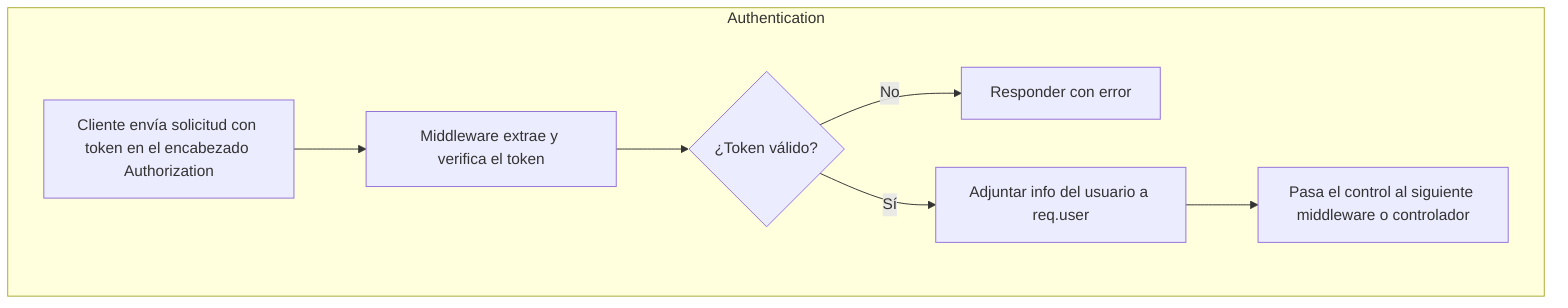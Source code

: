 flowchart TD

    %% --- Authentication in Protected Routes ---
    subgraph Authentication
        authA[Cliente envía solicitud con token en el encabezado Authorization]
        authB[Middleware extrae y verifica el token]
        authC{¿Token válido?}
        authD[Responder con error]
        authE[Adjuntar info del usuario a req.user]
        authF[Pasa el control al siguiente middleware o controlador]

        authA --> authB
        authB --> authC
        authC -->|No| authD
        authC -->|Sí| authE
        authE --> authF
    end